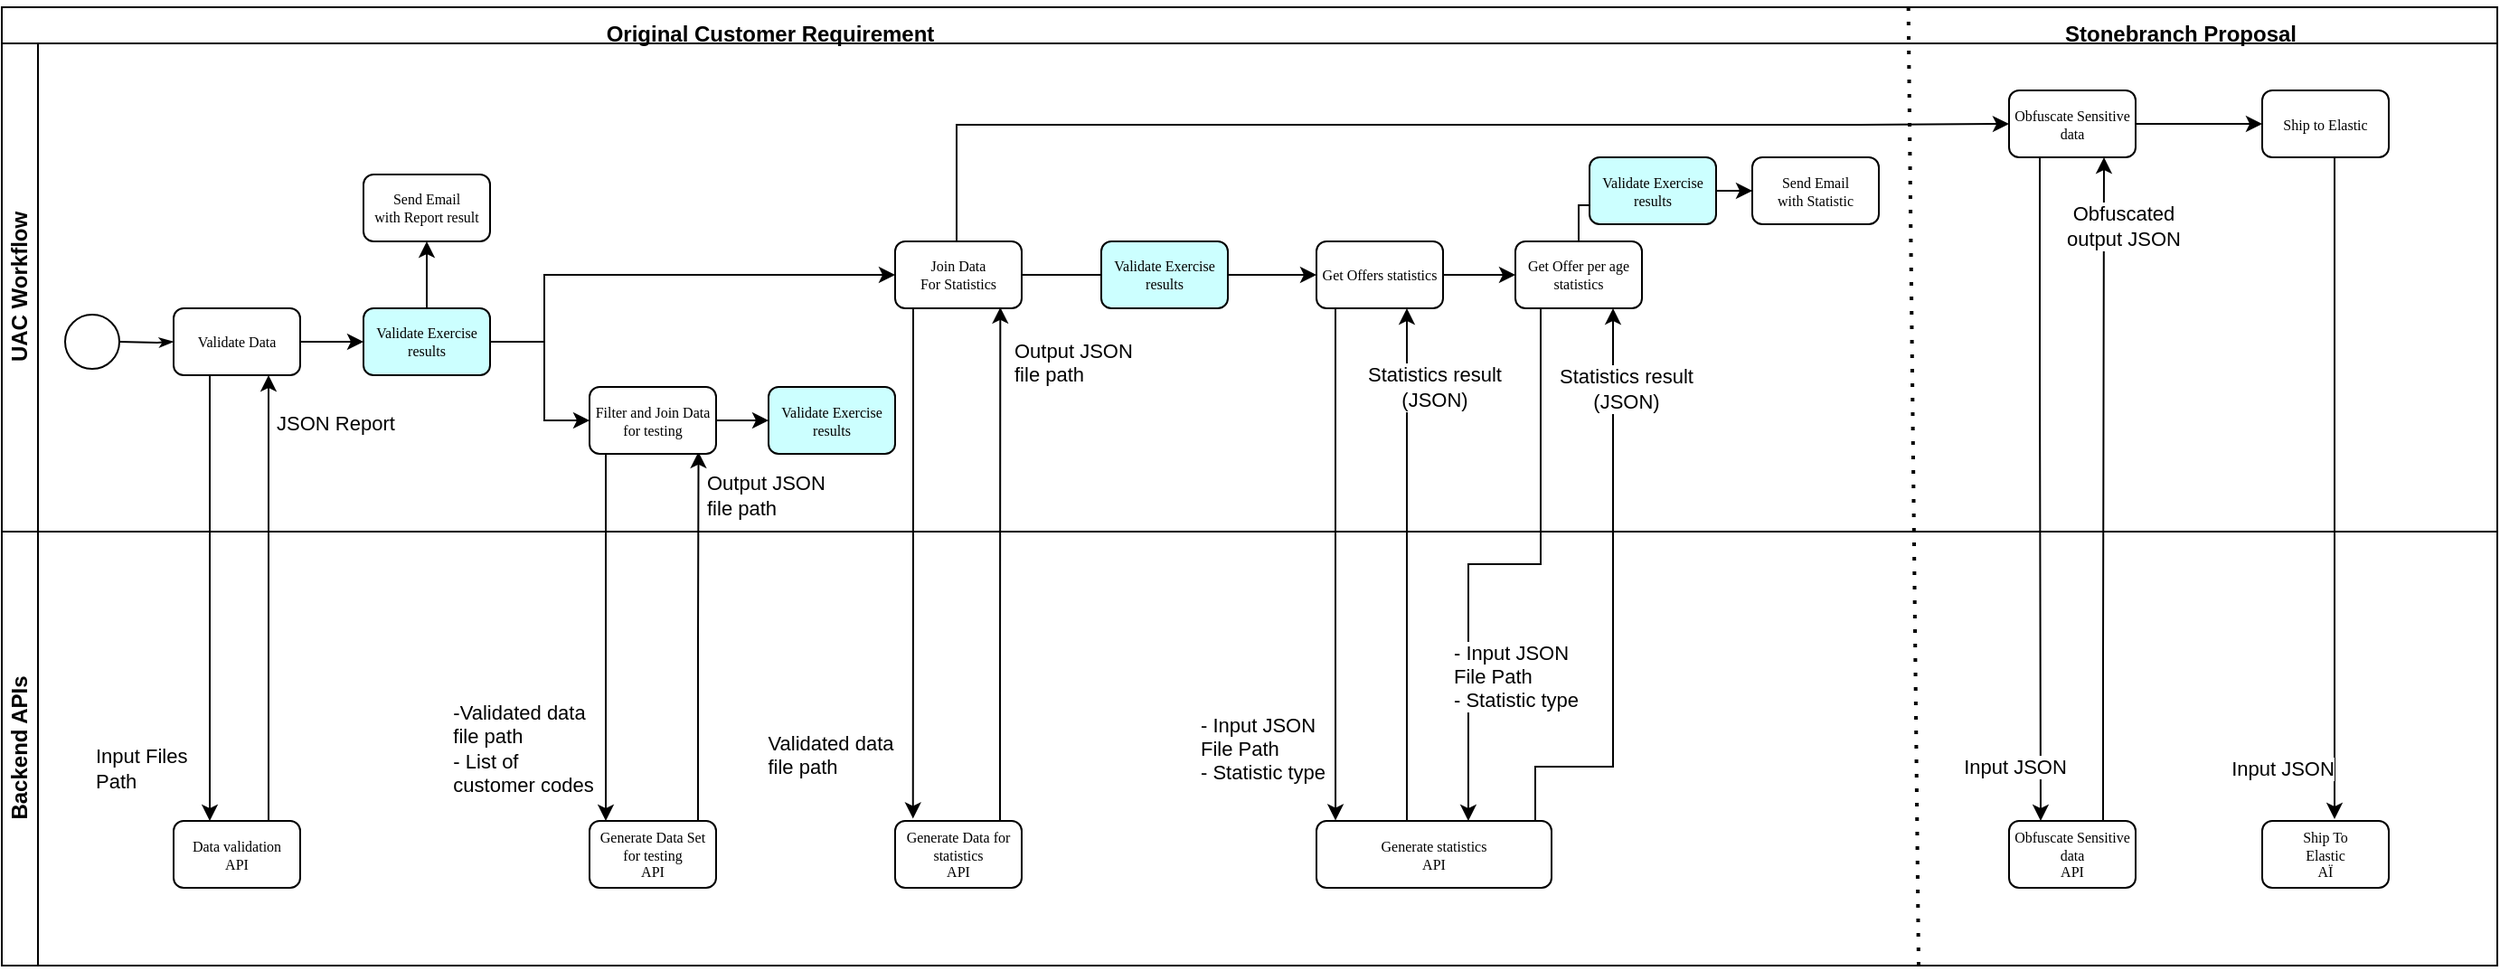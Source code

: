 <mxfile version="20.2.3" type="github"><diagram name="Page-1" id="c7488fd3-1785-93aa-aadb-54a6760d102a"><mxGraphModel dx="1662" dy="1622" grid="1" gridSize="10" guides="1" tooltips="1" connect="1" arrows="1" fold="1" page="1" pageScale="1" pageWidth="1100" pageHeight="850" background="none" math="0" shadow="0"><root><mxCell id="0"/><mxCell id="1" parent="0"/><mxCell id="2b4e8129b02d487f-1" value="" style="swimlane;html=1;childLayout=stackLayout;horizontal=1;startSize=20;horizontalStack=0;rounded=0;shadow=0;labelBackgroundColor=none;strokeWidth=1;fontFamily=Verdana;fontSize=8;align=center;" parent="1" vertex="1"><mxGeometry x="70" y="-120" width="1380" height="530" as="geometry"/></mxCell><mxCell id="f_yblEqEtVogkFCoo1Gd-11" value="JSON Report" style="edgeStyle=orthogonalEdgeStyle;rounded=0;orthogonalLoop=1;jettySize=auto;html=1;entryX=0.75;entryY=1;entryDx=0;entryDy=0;align=left;" parent="2b4e8129b02d487f-1" source="f_yblEqEtVogkFCoo1Gd-8" target="2b4e8129b02d487f-6" edge="1"><mxGeometry x="0.785" y="-2" relative="1" as="geometry"><Array as="points"><mxPoint x="148" y="232"/></Array><mxPoint as="offset"/></mxGeometry></mxCell><mxCell id="f_yblEqEtVogkFCoo1Gd-13" style="edgeStyle=orthogonalEdgeStyle;rounded=0;orthogonalLoop=1;jettySize=auto;html=1;" parent="2b4e8129b02d487f-1" source="f_yblEqEtVogkFCoo1Gd-5" target="f_yblEqEtVogkFCoo1Gd-12" edge="1"><mxGeometry relative="1" as="geometry"><Array as="points"><mxPoint x="334" y="260"/><mxPoint x="334" y="260"/></Array></mxGeometry></mxCell><mxCell id="f_yblEqEtVogkFCoo1Gd-14" value="&lt;div style=&quot;text-align: left;&quot;&gt;-Validated data&lt;/div&gt;&lt;div style=&quot;text-align: left;&quot;&gt;file path&lt;/div&gt;&lt;div style=&quot;text-align: left;&quot;&gt;- List of&amp;nbsp;&lt;/div&gt;&lt;div style=&quot;text-align: left;&quot;&gt;customer codes&lt;/div&gt;" style="edgeLabel;html=1;align=center;verticalAlign=middle;resizable=0;points=[];" parent="f_yblEqEtVogkFCoo1Gd-13" vertex="1" connectable="0"><mxGeometry x="0.233" relative="1" as="geometry"><mxPoint x="-46" y="38" as="offset"/></mxGeometry></mxCell><mxCell id="f_yblEqEtVogkFCoo1Gd-18" value="Output JSON&lt;br&gt;file path" style="edgeStyle=orthogonalEdgeStyle;rounded=0;orthogonalLoop=1;jettySize=auto;html=1;entryX=0.861;entryY=0.971;entryDx=0;entryDy=0;entryPerimeter=0;align=left;" parent="2b4e8129b02d487f-1" source="f_yblEqEtVogkFCoo1Gd-12" target="f_yblEqEtVogkFCoo1Gd-5" edge="1"><mxGeometry x="0.764" y="-3" relative="1" as="geometry"><Array as="points"><mxPoint x="385" y="350"/><mxPoint x="385" y="350"/></Array><mxPoint as="offset"/></mxGeometry></mxCell><mxCell id="f_yblEqEtVogkFCoo1Gd-9" style="edgeStyle=orthogonalEdgeStyle;rounded=0;orthogonalLoop=1;jettySize=auto;html=1;" parent="2b4e8129b02d487f-1" source="2b4e8129b02d487f-6" target="f_yblEqEtVogkFCoo1Gd-8" edge="1"><mxGeometry relative="1" as="geometry"><Array as="points"><mxPoint x="115" y="290"/><mxPoint x="115" y="290"/></Array></mxGeometry></mxCell><mxCell id="f_yblEqEtVogkFCoo1Gd-10" value="Input Files &lt;br&gt;Path" style="edgeLabel;html=1;align=left;verticalAlign=middle;resizable=0;points=[];" parent="f_yblEqEtVogkFCoo1Gd-9" vertex="1" connectable="0"><mxGeometry x="-0.18" y="3" relative="1" as="geometry"><mxPoint x="-68" y="116" as="offset"/></mxGeometry></mxCell><mxCell id="f_yblEqEtVogkFCoo1Gd-26" value="&#10;&lt;div style=&quot;color: rgb(0, 0, 0); font-family: Helvetica; font-size: 11px; font-style: normal; font-variant-ligatures: normal; font-variant-caps: normal; font-weight: 400; letter-spacing: normal; orphans: 2; text-indent: 0px; text-transform: none; widows: 2; word-spacing: 0px; -webkit-text-stroke-width: 0px; text-decoration-thickness: initial; text-decoration-style: initial; text-decoration-color: initial; text-align: left;&quot;&gt;Validated data&lt;/div&gt;&lt;div style=&quot;color: rgb(0, 0, 0); font-family: Helvetica; font-size: 11px; font-style: normal; font-variant-ligatures: normal; font-variant-caps: normal; font-weight: 400; letter-spacing: normal; orphans: 2; text-indent: 0px; text-transform: none; widows: 2; word-spacing: 0px; -webkit-text-stroke-width: 0px; text-decoration-thickness: initial; text-decoration-style: initial; text-decoration-color: initial; text-align: left;&quot;&gt;file path&lt;/div&gt;&#10;&#10;" style="edgeStyle=orthogonalEdgeStyle;rounded=0;orthogonalLoop=1;jettySize=auto;html=1;entryX=0.141;entryY=-0.035;entryDx=0;entryDy=0;entryPerimeter=0;" parent="2b4e8129b02d487f-1" source="2b4e8129b02d487f-7" target="f_yblEqEtVogkFCoo1Gd-25" edge="1"><mxGeometry x="0.797" y="-46" relative="1" as="geometry"><Array as="points"><mxPoint x="504" y="240"/><mxPoint x="504" y="240"/></Array><mxPoint as="offset"/></mxGeometry></mxCell><mxCell id="f_yblEqEtVogkFCoo1Gd-27" value="&lt;br&gt;&lt;span style=&quot;color: rgb(0, 0, 0); font-family: Helvetica; font-size: 11px; font-style: normal; font-variant-ligatures: normal; font-variant-caps: normal; font-weight: 400; letter-spacing: normal; orphans: 2; text-indent: 0px; text-transform: none; widows: 2; word-spacing: 0px; -webkit-text-stroke-width: 0px; background-color: rgb(255, 255, 255); text-decoration-thickness: initial; text-decoration-style: initial; text-decoration-color: initial; float: none; display: inline !important;&quot;&gt;Output JSON&lt;/span&gt;&lt;br style=&quot;color: rgb(0, 0, 0); font-family: Helvetica; font-size: 11px; font-style: normal; font-variant-ligatures: normal; font-variant-caps: normal; font-weight: 400; letter-spacing: normal; orphans: 2; text-indent: 0px; text-transform: none; widows: 2; word-spacing: 0px; -webkit-text-stroke-width: 0px; text-decoration-thickness: initial; text-decoration-style: initial; text-decoration-color: initial;&quot;&gt;&lt;span style=&quot;color: rgb(0, 0, 0); font-family: Helvetica; font-size: 11px; font-style: normal; font-variant-ligatures: normal; font-variant-caps: normal; font-weight: 400; letter-spacing: normal; orphans: 2; text-indent: 0px; text-transform: none; widows: 2; word-spacing: 0px; -webkit-text-stroke-width: 0px; background-color: rgb(255, 255, 255); text-decoration-thickness: initial; text-decoration-style: initial; text-decoration-color: initial; float: none; display: inline !important;&quot;&gt;file path&lt;/span&gt;&lt;br&gt;" style="edgeStyle=orthogonalEdgeStyle;rounded=0;orthogonalLoop=1;jettySize=auto;html=1;entryX=0.831;entryY=0.985;entryDx=0;entryDy=0;entryPerimeter=0;align=left;" parent="2b4e8129b02d487f-1" source="f_yblEqEtVogkFCoo1Gd-25" target="2b4e8129b02d487f-7" edge="1"><mxGeometry x="0.831" y="-6" relative="1" as="geometry"><Array as="points"><mxPoint x="552" y="380"/><mxPoint x="552" y="380"/></Array><mxPoint as="offset"/></mxGeometry></mxCell><mxCell id="f_yblEqEtVogkFCoo1Gd-38" style="edgeStyle=orthogonalEdgeStyle;rounded=0;orthogonalLoop=1;jettySize=auto;html=1;entryX=0.081;entryY=-0.007;entryDx=0;entryDy=0;entryPerimeter=0;" parent="2b4e8129b02d487f-1" source="f_yblEqEtVogkFCoo1Gd-35" target="f_yblEqEtVogkFCoo1Gd-34" edge="1"><mxGeometry relative="1" as="geometry"><Array as="points"><mxPoint x="737" y="308"/></Array></mxGeometry></mxCell><mxCell id="f_yblEqEtVogkFCoo1Gd-39" value="&lt;div style=&quot;text-align: left;&quot;&gt;- Input JSON&lt;/div&gt;&lt;div style=&quot;text-align: left;&quot;&gt;File Path&lt;/div&gt;&lt;div style=&quot;text-align: left;&quot;&gt;- Statistic type&lt;/div&gt;" style="edgeLabel;html=1;align=center;verticalAlign=middle;resizable=0;points=[];" parent="f_yblEqEtVogkFCoo1Gd-38" vertex="1" connectable="0"><mxGeometry x="0.776" y="-1" relative="1" as="geometry"><mxPoint x="-40" y="-8" as="offset"/></mxGeometry></mxCell><mxCell id="f_yblEqEtVogkFCoo1Gd-40" value="Statistics result&lt;br&gt;(JSON)" style="edgeStyle=orthogonalEdgeStyle;rounded=0;orthogonalLoop=1;jettySize=auto;html=1;" parent="2b4e8129b02d487f-1" source="f_yblEqEtVogkFCoo1Gd-34" target="f_yblEqEtVogkFCoo1Gd-35" edge="1"><mxGeometry x="0.693" y="-15" relative="1" as="geometry"><mxPoint x="767" y="200" as="targetPoint"/><Array as="points"><mxPoint x="777" y="280"/><mxPoint x="777" y="280"/></Array><mxPoint as="offset"/></mxGeometry></mxCell><mxCell id="f_yblEqEtVogkFCoo1Gd-45" style="edgeStyle=orthogonalEdgeStyle;rounded=0;orthogonalLoop=1;jettySize=auto;html=1;entryX=0.646;entryY=0;entryDx=0;entryDy=0;entryPerimeter=0;" parent="2b4e8129b02d487f-1" source="f_yblEqEtVogkFCoo1Gd-37" target="f_yblEqEtVogkFCoo1Gd-34" edge="1"><mxGeometry relative="1" as="geometry"><Array as="points"><mxPoint x="851" y="308"/><mxPoint x="811" y="308"/></Array></mxGeometry></mxCell><mxCell id="2b4e8129b02d487f-2" value="UAC Workflow" style="swimlane;html=1;startSize=20;horizontal=0;" parent="2b4e8129b02d487f-1" vertex="1"><mxGeometry y="20" width="1380" height="270" as="geometry"><mxRectangle y="20" width="1500" height="30" as="alternateBounds"/></mxGeometry></mxCell><mxCell id="2b4e8129b02d487f-18" style="edgeStyle=orthogonalEdgeStyle;rounded=0;html=1;labelBackgroundColor=none;startArrow=none;startFill=0;startSize=5;endArrow=classicThin;endFill=1;endSize=5;jettySize=auto;orthogonalLoop=1;strokeWidth=1;fontFamily=Verdana;fontSize=8" parent="2b4e8129b02d487f-2" target="2b4e8129b02d487f-6" edge="1"><mxGeometry relative="1" as="geometry"><mxPoint x="65" y="165" as="sourcePoint"/></mxGeometry></mxCell><mxCell id="2b4e8129b02d487f-5" value="" style="ellipse;whiteSpace=wrap;html=1;rounded=0;shadow=0;labelBackgroundColor=none;strokeWidth=1;fontFamily=Verdana;fontSize=8;align=center;" parent="2b4e8129b02d487f-2" vertex="1"><mxGeometry x="35" y="150" width="30" height="30" as="geometry"/></mxCell><mxCell id="f_yblEqEtVogkFCoo1Gd-41" value="" style="edgeStyle=orthogonalEdgeStyle;rounded=0;orthogonalLoop=1;jettySize=auto;html=1;" parent="2b4e8129b02d487f-2" source="2b4e8129b02d487f-6" target="f_yblEqEtVogkFCoo1Gd-21" edge="1"><mxGeometry relative="1" as="geometry"/></mxCell><mxCell id="2b4e8129b02d487f-6" value="Validate Data" style="rounded=1;whiteSpace=wrap;html=1;shadow=0;labelBackgroundColor=none;strokeWidth=1;fontFamily=Verdana;fontSize=8;align=center;" parent="2b4e8129b02d487f-2" vertex="1"><mxGeometry x="95" y="146.5" width="70" height="37" as="geometry"/></mxCell><mxCell id="f_yblEqEtVogkFCoo1Gd-36" value="" style="edgeStyle=orthogonalEdgeStyle;rounded=0;orthogonalLoop=1;jettySize=auto;html=1;startArrow=none;" parent="2b4e8129b02d487f-2" source="f_yblEqEtVogkFCoo1Gd-53" target="f_yblEqEtVogkFCoo1Gd-35" edge="1"><mxGeometry relative="1" as="geometry"/></mxCell><mxCell id="f_yblEqEtVogkFCoo1Gd-52" style="edgeStyle=orthogonalEdgeStyle;rounded=0;orthogonalLoop=1;jettySize=auto;html=1;entryX=0;entryY=0.5;entryDx=0;entryDy=0;" parent="2b4e8129b02d487f-2" source="2b4e8129b02d487f-7" target="f_yblEqEtVogkFCoo1Gd-50" edge="1"><mxGeometry relative="1" as="geometry"><Array as="points"><mxPoint x="528" y="45"/><mxPoint x="1028" y="45"/></Array></mxGeometry></mxCell><mxCell id="2b4e8129b02d487f-7" value="Join Data&lt;br&gt;For Statistics" style="rounded=1;whiteSpace=wrap;html=1;shadow=0;labelBackgroundColor=none;strokeWidth=1;fontFamily=Verdana;fontSize=8;align=center;" parent="2b4e8129b02d487f-2" vertex="1"><mxGeometry x="494" y="109.5" width="70" height="37" as="geometry"/></mxCell><mxCell id="f_yblEqEtVogkFCoo1Gd-33" value="" style="edgeStyle=orthogonalEdgeStyle;rounded=0;orthogonalLoop=1;jettySize=auto;html=1;" parent="2b4e8129b02d487f-2" source="f_yblEqEtVogkFCoo1Gd-5" target="f_yblEqEtVogkFCoo1Gd-32" edge="1"><mxGeometry relative="1" as="geometry"/></mxCell><mxCell id="f_yblEqEtVogkFCoo1Gd-5" value="Filter and Join Data for testing" style="rounded=1;whiteSpace=wrap;html=1;shadow=0;labelBackgroundColor=none;strokeWidth=1;fontFamily=Verdana;fontSize=8;align=center;" parent="2b4e8129b02d487f-2" vertex="1"><mxGeometry x="325" y="190.0" width="70" height="37" as="geometry"/></mxCell><mxCell id="f_yblEqEtVogkFCoo1Gd-42" value="" style="edgeStyle=orthogonalEdgeStyle;rounded=0;orthogonalLoop=1;jettySize=auto;html=1;entryX=0;entryY=0.5;entryDx=0;entryDy=0;" parent="2b4e8129b02d487f-2" source="f_yblEqEtVogkFCoo1Gd-21" target="f_yblEqEtVogkFCoo1Gd-5" edge="1"><mxGeometry relative="1" as="geometry"><mxPoint x="390" y="165" as="targetPoint"/><Array as="points"><mxPoint x="300" y="165"/><mxPoint x="300" y="209"/></Array></mxGeometry></mxCell><mxCell id="f_yblEqEtVogkFCoo1Gd-62" style="edgeStyle=orthogonalEdgeStyle;rounded=0;orthogonalLoop=1;jettySize=auto;html=1;" parent="2b4e8129b02d487f-2" source="f_yblEqEtVogkFCoo1Gd-21" target="2b4e8129b02d487f-7" edge="1"><mxGeometry relative="1" as="geometry"><Array as="points"><mxPoint x="300" y="165"/><mxPoint x="300" y="128"/></Array></mxGeometry></mxCell><mxCell id="f_yblEqEtVogkFCoo1Gd-64" value="" style="edgeStyle=orthogonalEdgeStyle;rounded=0;orthogonalLoop=1;jettySize=auto;html=1;" parent="2b4e8129b02d487f-2" source="f_yblEqEtVogkFCoo1Gd-21" target="f_yblEqEtVogkFCoo1Gd-63" edge="1"><mxGeometry relative="1" as="geometry"/></mxCell><mxCell id="f_yblEqEtVogkFCoo1Gd-21" value="Validate Exercise results" style="rounded=1;whiteSpace=wrap;html=1;shadow=0;labelBackgroundColor=none;strokeWidth=1;fontFamily=Verdana;fontSize=8;align=center;fillColor=#CCFFFF;" parent="2b4e8129b02d487f-2" vertex="1"><mxGeometry x="200" y="146.5" width="70" height="37" as="geometry"/></mxCell><mxCell id="f_yblEqEtVogkFCoo1Gd-32" value="Validate Exercise results" style="rounded=1;whiteSpace=wrap;html=1;shadow=0;labelBackgroundColor=none;strokeWidth=1;fontFamily=Verdana;fontSize=8;align=center;fillColor=#CCFFFF;" parent="2b4e8129b02d487f-2" vertex="1"><mxGeometry x="424" y="190.0" width="70" height="37" as="geometry"/></mxCell><mxCell id="f_yblEqEtVogkFCoo1Gd-49" value="" style="edgeStyle=orthogonalEdgeStyle;rounded=0;orthogonalLoop=1;jettySize=auto;html=1;" parent="2b4e8129b02d487f-2" source="f_yblEqEtVogkFCoo1Gd-35" target="f_yblEqEtVogkFCoo1Gd-37" edge="1"><mxGeometry relative="1" as="geometry"/></mxCell><mxCell id="f_yblEqEtVogkFCoo1Gd-35" value="Get Offers statistics" style="rounded=1;whiteSpace=wrap;html=1;shadow=0;labelBackgroundColor=none;strokeWidth=1;fontFamily=Verdana;fontSize=8;align=center;" parent="2b4e8129b02d487f-2" vertex="1"><mxGeometry x="727" y="109.5" width="70" height="37" as="geometry"/></mxCell><mxCell id="f_yblEqEtVogkFCoo1Gd-56" value="" style="edgeStyle=orthogonalEdgeStyle;rounded=0;orthogonalLoop=1;jettySize=auto;html=1;" parent="2b4e8129b02d487f-2" source="f_yblEqEtVogkFCoo1Gd-37" target="f_yblEqEtVogkFCoo1Gd-55" edge="1"><mxGeometry relative="1" as="geometry"/></mxCell><mxCell id="f_yblEqEtVogkFCoo1Gd-37" value="Get Offer per age statistics" style="rounded=1;whiteSpace=wrap;html=1;shadow=0;labelBackgroundColor=none;strokeWidth=1;fontFamily=Verdana;fontSize=8;align=center;" parent="2b4e8129b02d487f-2" vertex="1"><mxGeometry x="837" y="109.5" width="70" height="37" as="geometry"/></mxCell><mxCell id="f_yblEqEtVogkFCoo1Gd-48" value="Statistics result&lt;br&gt;(JSON)" style="edgeStyle=orthogonalEdgeStyle;rounded=0;orthogonalLoop=1;jettySize=auto;html=1;exitX=0.966;exitY=0.011;exitDx=0;exitDy=0;exitPerimeter=0;" parent="2b4e8129b02d487f-2" source="f_yblEqEtVogkFCoo1Gd-34" edge="1"><mxGeometry x="0.73" y="-7" relative="1" as="geometry"><mxPoint x="891" y="420" as="sourcePoint"/><mxPoint x="891" y="146.5" as="targetPoint"/><Array as="points"><mxPoint x="848" y="430"/><mxPoint x="848" y="400"/><mxPoint x="891" y="400"/></Array><mxPoint as="offset"/></mxGeometry></mxCell><mxCell id="f_yblEqEtVogkFCoo1Gd-60" value="" style="edgeStyle=orthogonalEdgeStyle;rounded=0;orthogonalLoop=1;jettySize=auto;html=1;" parent="2b4e8129b02d487f-2" source="f_yblEqEtVogkFCoo1Gd-50" target="f_yblEqEtVogkFCoo1Gd-51" edge="1"><mxGeometry relative="1" as="geometry"/></mxCell><mxCell id="f_yblEqEtVogkFCoo1Gd-50" value="Obfuscate Sensitive data" style="rounded=1;whiteSpace=wrap;html=1;shadow=0;labelBackgroundColor=none;strokeWidth=1;fontFamily=Verdana;fontSize=8;align=center;" parent="2b4e8129b02d487f-2" vertex="1"><mxGeometry x="1110" y="26.0" width="70" height="37" as="geometry"/></mxCell><mxCell id="f_yblEqEtVogkFCoo1Gd-51" value="Ship to Elastic" style="rounded=1;whiteSpace=wrap;html=1;shadow=0;labelBackgroundColor=none;strokeWidth=1;fontFamily=Verdana;fontSize=8;align=center;" parent="2b4e8129b02d487f-2" vertex="1"><mxGeometry x="1250" y="26.0" width="70" height="37" as="geometry"/></mxCell><mxCell id="f_yblEqEtVogkFCoo1Gd-53" value="Validate Exercise results" style="rounded=1;whiteSpace=wrap;html=1;shadow=0;labelBackgroundColor=none;strokeWidth=1;fontFamily=Verdana;fontSize=8;align=center;fillColor=#CCFFFF;" parent="2b4e8129b02d487f-2" vertex="1"><mxGeometry x="608" y="109.5" width="70" height="37" as="geometry"/></mxCell><mxCell id="f_yblEqEtVogkFCoo1Gd-54" value="" style="edgeStyle=orthogonalEdgeStyle;rounded=0;orthogonalLoop=1;jettySize=auto;html=1;endArrow=none;" parent="2b4e8129b02d487f-2" source="2b4e8129b02d487f-7" target="f_yblEqEtVogkFCoo1Gd-53" edge="1"><mxGeometry relative="1" as="geometry"><mxPoint x="634.0" y="28" as="sourcePoint"/><mxPoint x="896" y="28" as="targetPoint"/></mxGeometry></mxCell><mxCell id="f_yblEqEtVogkFCoo1Gd-58" value="" style="edgeStyle=orthogonalEdgeStyle;rounded=0;orthogonalLoop=1;jettySize=auto;html=1;" parent="2b4e8129b02d487f-2" source="f_yblEqEtVogkFCoo1Gd-55" target="f_yblEqEtVogkFCoo1Gd-57" edge="1"><mxGeometry relative="1" as="geometry"/></mxCell><mxCell id="f_yblEqEtVogkFCoo1Gd-55" value="Validate Exercise results" style="rounded=1;whiteSpace=wrap;html=1;shadow=0;labelBackgroundColor=none;strokeWidth=1;fontFamily=Verdana;fontSize=8;align=center;fillColor=#CCFFFF;" parent="2b4e8129b02d487f-2" vertex="1"><mxGeometry x="878" y="63.0" width="70" height="37" as="geometry"/></mxCell><mxCell id="f_yblEqEtVogkFCoo1Gd-57" value="Send Email&lt;br&gt;with Statistic" style="rounded=1;whiteSpace=wrap;html=1;shadow=0;labelBackgroundColor=none;strokeWidth=1;fontFamily=Verdana;fontSize=8;align=center;" parent="2b4e8129b02d487f-2" vertex="1"><mxGeometry x="968" y="63.0" width="70" height="37" as="geometry"/></mxCell><mxCell id="f_yblEqEtVogkFCoo1Gd-63" value="Send Email&lt;br&gt;with Report result" style="rounded=1;whiteSpace=wrap;html=1;shadow=0;labelBackgroundColor=none;strokeWidth=1;fontFamily=Verdana;fontSize=8;align=center;" parent="2b4e8129b02d487f-2" vertex="1"><mxGeometry x="200" y="72.5" width="70" height="37" as="geometry"/></mxCell><mxCell id="f_yblEqEtVogkFCoo1Gd-140" value="&lt;b&gt;Stonebranch Proposal&lt;/b&gt;" style="text;html=1;strokeColor=none;fillColor=none;align=center;verticalAlign=middle;whiteSpace=wrap;rounded=0;shadow=1;" parent="2b4e8129b02d487f-2" vertex="1"><mxGeometry x="1130" y="-20" width="150" height="30" as="geometry"/></mxCell><mxCell id="f_yblEqEtVogkFCoo1Gd-174" value="&lt;b&gt;Original Customer Requirement&lt;/b&gt;" style="text;html=1;strokeColor=none;fillColor=none;align=center;verticalAlign=middle;whiteSpace=wrap;rounded=0;shadow=1;" parent="2b4e8129b02d487f-2" vertex="1"><mxGeometry x="320" y="-20" width="210" height="30" as="geometry"/></mxCell><mxCell id="2b4e8129b02d487f-3" value="Backend APIs" style="swimlane;html=1;startSize=20;horizontal=0;" parent="2b4e8129b02d487f-1" vertex="1"><mxGeometry y="290" width="1380" height="240" as="geometry"/></mxCell><mxCell id="f_yblEqEtVogkFCoo1Gd-8" value="Data validation&lt;br&gt;API" style="rounded=1;whiteSpace=wrap;html=1;shadow=0;labelBackgroundColor=none;strokeWidth=1;fontFamily=Verdana;fontSize=8;align=center;" parent="2b4e8129b02d487f-3" vertex="1"><mxGeometry x="95" y="160" width="70" height="37" as="geometry"/></mxCell><mxCell id="f_yblEqEtVogkFCoo1Gd-12" value="Generate Data Set for testing&lt;br&gt;API" style="rounded=1;whiteSpace=wrap;html=1;shadow=0;labelBackgroundColor=none;strokeWidth=1;fontFamily=Verdana;fontSize=8;align=center;" parent="2b4e8129b02d487f-3" vertex="1"><mxGeometry x="325" y="160" width="70" height="37" as="geometry"/></mxCell><mxCell id="f_yblEqEtVogkFCoo1Gd-25" value="Generate Data for statistics&lt;br&gt;API" style="rounded=1;whiteSpace=wrap;html=1;shadow=0;labelBackgroundColor=none;strokeWidth=1;fontFamily=Verdana;fontSize=8;align=center;" parent="2b4e8129b02d487f-3" vertex="1"><mxGeometry x="494" y="160" width="70" height="37" as="geometry"/></mxCell><mxCell id="f_yblEqEtVogkFCoo1Gd-34" value="Generate statistics&lt;br&gt;API" style="rounded=1;whiteSpace=wrap;html=1;shadow=0;labelBackgroundColor=none;strokeWidth=1;fontFamily=Verdana;fontSize=8;align=center;" parent="2b4e8129b02d487f-3" vertex="1"><mxGeometry x="727" y="160" width="130" height="37" as="geometry"/></mxCell><mxCell id="f_yblEqEtVogkFCoo1Gd-46" value="&lt;div style=&quot;text-align: left;&quot;&gt;- Input JSON&lt;/div&gt;&lt;div style=&quot;text-align: left;&quot;&gt;File Path&lt;/div&gt;&lt;div style=&quot;text-align: left;&quot;&gt;- Statistic type&lt;/div&gt;" style="edgeLabel;html=1;align=center;verticalAlign=middle;resizable=0;points=[];" parent="2b4e8129b02d487f-3" vertex="1" connectable="0"><mxGeometry x="836.999" y="80.004" as="geometry"/></mxCell><mxCell id="f_yblEqEtVogkFCoo1Gd-61" value="Obfuscate Sensitive data&lt;br&gt;API" style="rounded=1;whiteSpace=wrap;html=1;shadow=0;labelBackgroundColor=none;strokeWidth=1;fontFamily=Verdana;fontSize=8;align=center;" parent="2b4e8129b02d487f-3" vertex="1"><mxGeometry x="1110" y="160" width="70" height="37" as="geometry"/></mxCell><mxCell id="f_yblEqEtVogkFCoo1Gd-141" value="Ship To &lt;br&gt;Elastic&lt;br&gt;AÏ" style="rounded=1;whiteSpace=wrap;html=1;shadow=0;labelBackgroundColor=none;strokeWidth=1;fontFamily=Verdana;fontSize=8;align=center;" parent="2b4e8129b02d487f-3" vertex="1"><mxGeometry x="1250" y="160" width="70" height="37" as="geometry"/></mxCell><mxCell id="f_yblEqEtVogkFCoo1Gd-65" value="Input JSON" style="edgeStyle=orthogonalEdgeStyle;rounded=0;orthogonalLoop=1;jettySize=auto;html=1;entryX=0.25;entryY=0;entryDx=0;entryDy=0;" parent="2b4e8129b02d487f-1" source="f_yblEqEtVogkFCoo1Gd-50" target="f_yblEqEtVogkFCoo1Gd-61" edge="1"><mxGeometry x="0.836" y="-15" relative="1" as="geometry"><Array as="points"><mxPoint x="1127" y="200"/><mxPoint x="1127" y="200"/></Array><mxPoint as="offset"/></mxGeometry></mxCell><mxCell id="f_yblEqEtVogkFCoo1Gd-66" value="Obfuscated &lt;br&gt;output JSON" style="edgeStyle=orthogonalEdgeStyle;rounded=0;orthogonalLoop=1;jettySize=auto;html=1;entryX=0.75;entryY=1;entryDx=0;entryDy=0;" parent="2b4e8129b02d487f-1" source="f_yblEqEtVogkFCoo1Gd-61" target="f_yblEqEtVogkFCoo1Gd-50" edge="1"><mxGeometry x="0.798" y="-10" relative="1" as="geometry"><Array as="points"><mxPoint x="1162" y="360"/><mxPoint x="1162" y="360"/></Array><mxPoint y="1" as="offset"/></mxGeometry></mxCell><mxCell id="f_yblEqEtVogkFCoo1Gd-142" value="Input JSON" style="edgeStyle=orthogonalEdgeStyle;rounded=0;orthogonalLoop=1;jettySize=auto;html=1;" parent="2b4e8129b02d487f-1" source="f_yblEqEtVogkFCoo1Gd-51" edge="1"><mxGeometry x="0.844" y="-29" relative="1" as="geometry"><mxPoint x="1290" y="449" as="targetPoint"/><Array as="points"><mxPoint x="1290" y="449"/></Array><mxPoint as="offset"/></mxGeometry></mxCell><mxCell id="f_yblEqEtVogkFCoo1Gd-139" value="" style="endArrow=none;dashed=1;html=1;dashPattern=1 3;strokeWidth=2;rounded=0;entryX=0.764;entryY=-0.003;entryDx=0;entryDy=0;entryPerimeter=0;" parent="1" target="2b4e8129b02d487f-1" edge="1"><mxGeometry width="50" height="50" relative="1" as="geometry"><mxPoint x="1130" y="410" as="sourcePoint"/><mxPoint x="1120" y="-240" as="targetPoint"/></mxGeometry></mxCell></root></mxGraphModel></diagram></mxfile>